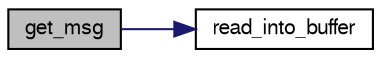 digraph "get_msg"
{
  edge [fontname="FreeSans",fontsize="10",labelfontname="FreeSans",labelfontsize="10"];
  node [fontname="FreeSans",fontsize="10",shape=record];
  rankdir="LR";
  Node1 [label="get_msg",height=0.2,width=0.4,color="black", fillcolor="grey75", style="filled", fontcolor="black"];
  Node1 -> Node2 [color="midnightblue",fontsize="10",style="solid",fontname="FreeSans"];
  Node2 [label="read_into_buffer",height=0.2,width=0.4,color="black", fillcolor="white", style="filled",URL="$nps__fdm__crrcsim_8c.html#a468b9af311c0091cb611d96df40e75b7"];
}
